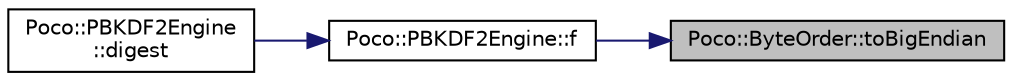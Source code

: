 digraph "Poco::ByteOrder::toBigEndian"
{
 // LATEX_PDF_SIZE
  edge [fontname="Helvetica",fontsize="10",labelfontname="Helvetica",labelfontsize="10"];
  node [fontname="Helvetica",fontsize="10",shape=record];
  rankdir="RL";
  Node1 [label="Poco::ByteOrder::toBigEndian",height=0.2,width=0.4,color="black", fillcolor="grey75", style="filled", fontcolor="black",tooltip=" "];
  Node1 -> Node2 [dir="back",color="midnightblue",fontsize="10",style="solid",fontname="Helvetica"];
  Node2 [label="Poco::PBKDF2Engine::f",height=0.2,width=0.4,color="black", fillcolor="white", style="filled",URL="$classPoco_1_1PBKDF2Engine.html#ae6564866d7309820f2e670cd6332e06a",tooltip=" "];
  Node2 -> Node3 [dir="back",color="midnightblue",fontsize="10",style="solid",fontname="Helvetica"];
  Node3 [label="Poco::PBKDF2Engine\l::digest",height=0.2,width=0.4,color="black", fillcolor="white", style="filled",URL="$classPoco_1_1PBKDF2Engine.html#afd9bc62834136625f41c7ff262430f0c",tooltip=" "];
}
